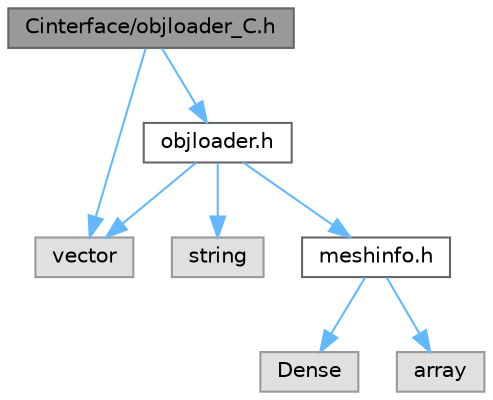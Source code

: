 digraph "Cinterface/objloader_C.h"
{
 // LATEX_PDF_SIZE
  bgcolor="transparent";
  edge [fontname=Helvetica,fontsize=10,labelfontname=Helvetica,labelfontsize=10];
  node [fontname=Helvetica,fontsize=10,shape=box,height=0.2,width=0.4];
  Node1 [label="Cinterface/objloader_C.h",height=0.2,width=0.4,color="gray40", fillcolor="grey60", style="filled", fontcolor="black",tooltip="Header file for functions related to loading/storing an OBJ file (a mesh)"];
  Node1 -> Node2 [color="steelblue1",style="solid"];
  Node2 [label="vector",height=0.2,width=0.4,color="grey60", fillcolor="#E0E0E0", style="filled",tooltip=" "];
  Node1 -> Node3 [color="steelblue1",style="solid"];
  Node3 [label="objloader.h",height=0.2,width=0.4,color="grey40", fillcolor="white", style="filled",URL="$a00191.html",tooltip="Contains definitions for the Geometry namespace."];
  Node3 -> Node2 [color="steelblue1",style="solid"];
  Node3 -> Node4 [color="steelblue1",style="solid"];
  Node4 [label="string",height=0.2,width=0.4,color="grey60", fillcolor="#E0E0E0", style="filled",tooltip=" "];
  Node3 -> Node5 [color="steelblue1",style="solid"];
  Node5 [label="meshinfo.h",height=0.2,width=0.4,color="grey40", fillcolor="white", style="filled",URL="$a00185.html",tooltip="Contains definitions for the MeshInfo class."];
  Node5 -> Node6 [color="steelblue1",style="solid"];
  Node6 [label="Dense",height=0.2,width=0.4,color="grey60", fillcolor="#E0E0E0", style="filled",tooltip=" "];
  Node5 -> Node7 [color="steelblue1",style="solid"];
  Node7 [label="array",height=0.2,width=0.4,color="grey60", fillcolor="#E0E0E0", style="filled",tooltip=" "];
}

